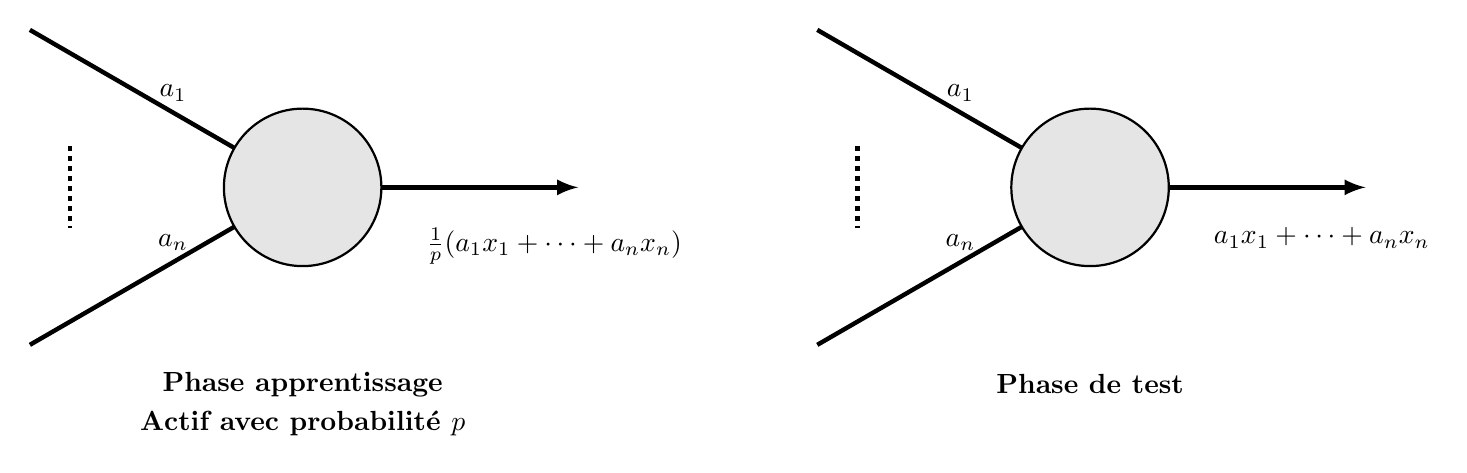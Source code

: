 \begin{tikzpicture}[scale=0.5]

\draw[thick,fill=black!10] (0,0) circle (2);
\draw[ultra thick]  (150:2) -- (150:8)node[pos=0.3,above]{$a_1$};
\draw[ultra thick]  (210:2) -- (210:8)node[pos=0.3,above]{$a_n$};
%\draw[-o,ultra thick]  (210:3) -- (210:8) node[pos=0.2,below]{$a_0$};
\draw[ultra thick,dotted]  (170:6)--(190:6);
\draw[->,>=latex,ultra thick] (0:2) --  (7,0) node[right] {};
\node[below right] at (-15:3) {$\frac1p(a_1x_1+\cdots+a_nx_n)$};
\node at (0,-5) {\bf Phase apprentissage};
\node at (0,-6) {\bf Actif avec probabilité $p$};

\begin{scope}[xshift=20cm]
\draw[thick,fill=black!10] (0,0) circle (2);
\draw[ultra thick]  (150:2) -- (150:8)node[pos=0.3,above]{$a_1$};
\draw[ultra thick]  (210:2) -- (210:8)node[pos=0.3,above]{$a_n$};
%\draw[-o,ultra thick]  (210:3) -- (210:8) node[pos=0.2,below]{$a_0$};
\draw[ultra thick,dotted]  (170:6)--(190:6);
\draw[->,>=latex,ultra thick] (0:2) --  (7,0) node[right] {};
\node[below right] at (-15:3) {$a_1x_1+\cdots+a_nx_n$};
\node at (0,-5) {\bf Phase de test};


\end{scope}
\end{tikzpicture}  